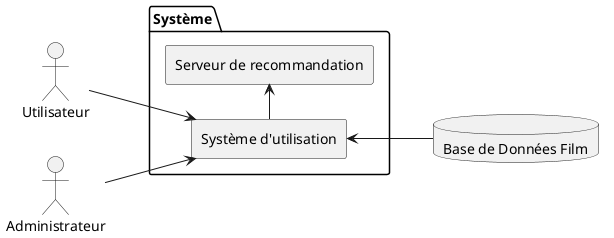 @startuml
left to right direction
package "Système" {


rectangle "Système d'utilisation" as GD
rectangle "Serveur de recommandation" as SR

}

actor Utilisateur as User

database "Base de Données Film" as DB

actor Administrateur as Admin


User-->GD
GD<--DB
Admin --> GD
GD->SR
@enduml
